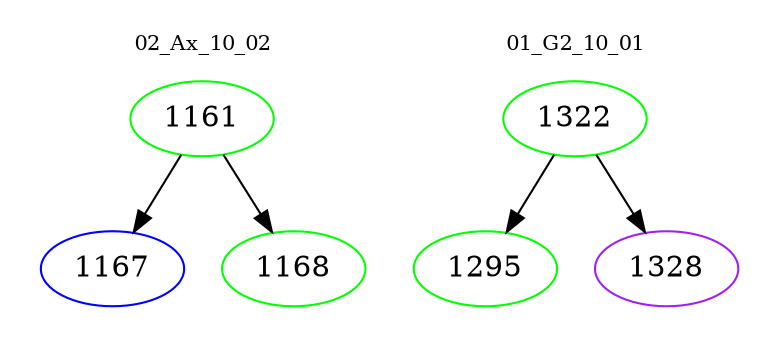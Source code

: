 digraph{
subgraph cluster_0 {
color = white
label = "02_Ax_10_02";
fontsize=10;
T0_1161 [label="1161", color="green"]
T0_1161 -> T0_1167 [color="black"]
T0_1167 [label="1167", color="blue"]
T0_1161 -> T0_1168 [color="black"]
T0_1168 [label="1168", color="green"]
}
subgraph cluster_1 {
color = white
label = "01_G2_10_01";
fontsize=10;
T1_1322 [label="1322", color="green"]
T1_1322 -> T1_1295 [color="black"]
T1_1295 [label="1295", color="green"]
T1_1322 -> T1_1328 [color="black"]
T1_1328 [label="1328", color="purple"]
}
}
